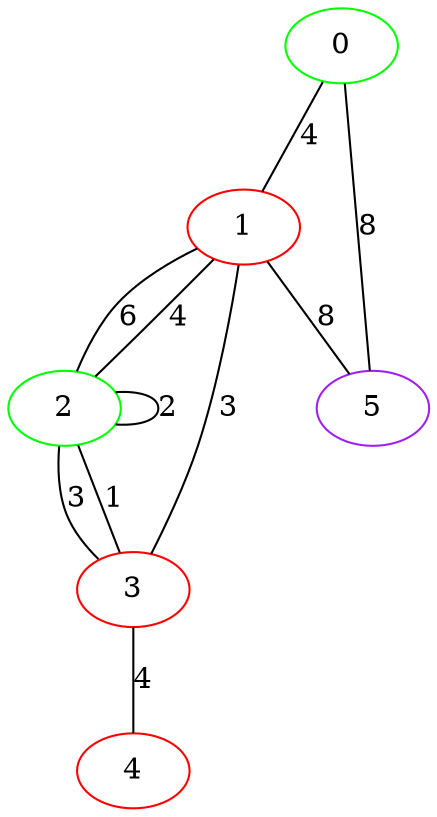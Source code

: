 graph "" {
0 [color=green, weight=2];
1 [color=red, weight=1];
2 [color=green, weight=2];
3 [color=red, weight=1];
4 [color=red, weight=1];
5 [color=purple, weight=4];
0 -- 1  [key=0, label=4];
0 -- 5  [key=0, label=8];
1 -- 2  [key=0, label=6];
1 -- 2  [key=1, label=4];
1 -- 3  [key=0, label=3];
1 -- 5  [key=0, label=8];
2 -- 2  [key=0, label=2];
2 -- 3  [key=0, label=3];
2 -- 3  [key=1, label=1];
3 -- 4  [key=0, label=4];
}
